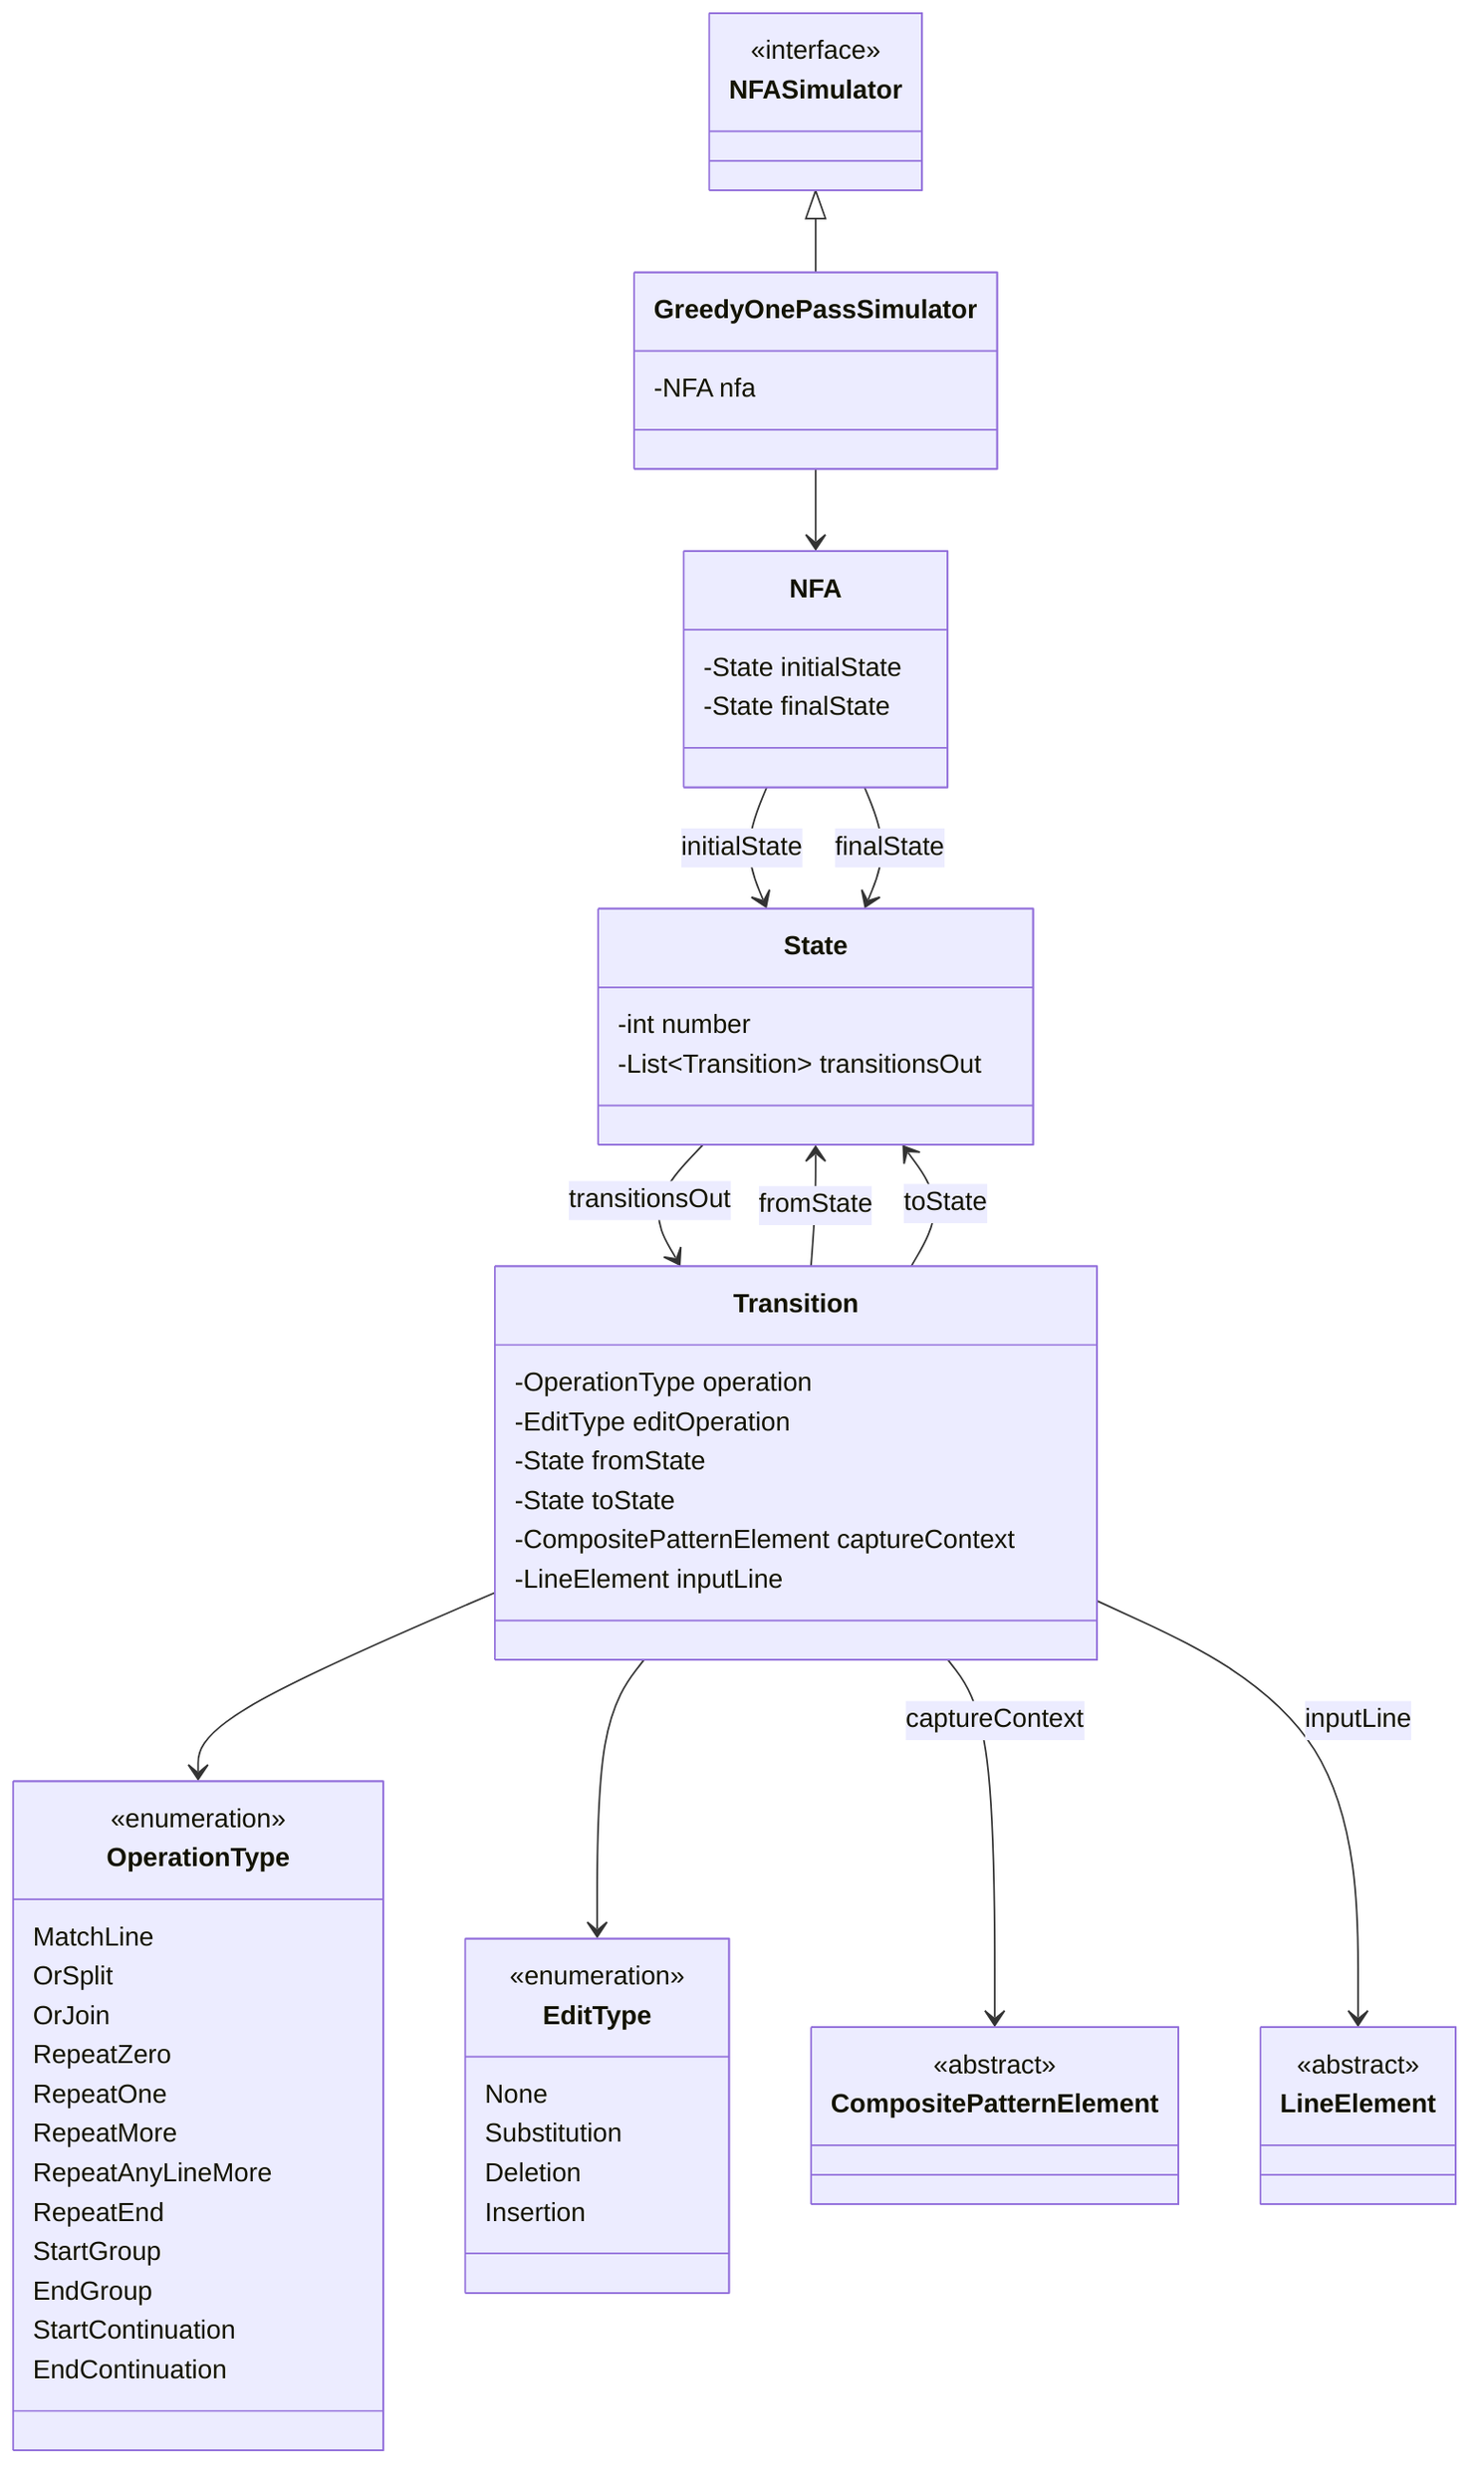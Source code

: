 classDiagram
    class NFA {
        -State initialState
        -State finalState
    }

    class State {
        -int number
        -List~Transition~ transitionsOut
    }

    class Transition {
        -OperationType operation
        -EditType editOperation
        -State fromState
        -State toState
        -CompositePatternElement captureContext
        -LineElement inputLine
    }

    class NFASimulator {
        <<interface>>
    }

    class GreedyOnePassSimulator {
        -NFA nfa
    }

    class OperationType {
        <<enumeration>>
        MatchLine
        OrSplit
        OrJoin
        RepeatZero
        RepeatOne
        RepeatMore
        RepeatAnyLineMore
        RepeatEnd
        StartGroup
        EndGroup
        StartContinuation
        EndContinuation
    }

    class CompositePatternElement {
        <<abstract>>
    }

    class LineElement {
        <<abstract>>
    }

    class EditType {
        <<enumeration>>
        None
        Substitution
        Deletion
        Insertion
    }

    NFA --> State : initialState
    NFA --> State : finalState
    State --> Transition : transitionsOut
    Transition --> State : fromState
    Transition --> State : toState
    Transition --> OperationType
    Transition --> EditType
    Transition --> CompositePatternElement : captureContext
    Transition --> LineElement : inputLine
    NFASimulator <|-- GreedyOnePassSimulator
    GreedyOnePassSimulator --> NFA